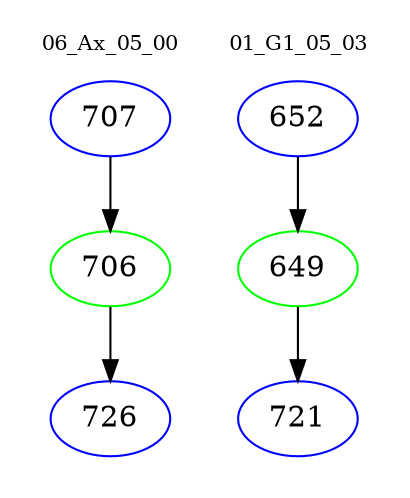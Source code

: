 digraph{
subgraph cluster_0 {
color = white
label = "06_Ax_05_00";
fontsize=10;
T0_707 [label="707", color="blue"]
T0_707 -> T0_706 [color="black"]
T0_706 [label="706", color="green"]
T0_706 -> T0_726 [color="black"]
T0_726 [label="726", color="blue"]
}
subgraph cluster_1 {
color = white
label = "01_G1_05_03";
fontsize=10;
T1_652 [label="652", color="blue"]
T1_652 -> T1_649 [color="black"]
T1_649 [label="649", color="green"]
T1_649 -> T1_721 [color="black"]
T1_721 [label="721", color="blue"]
}
}
